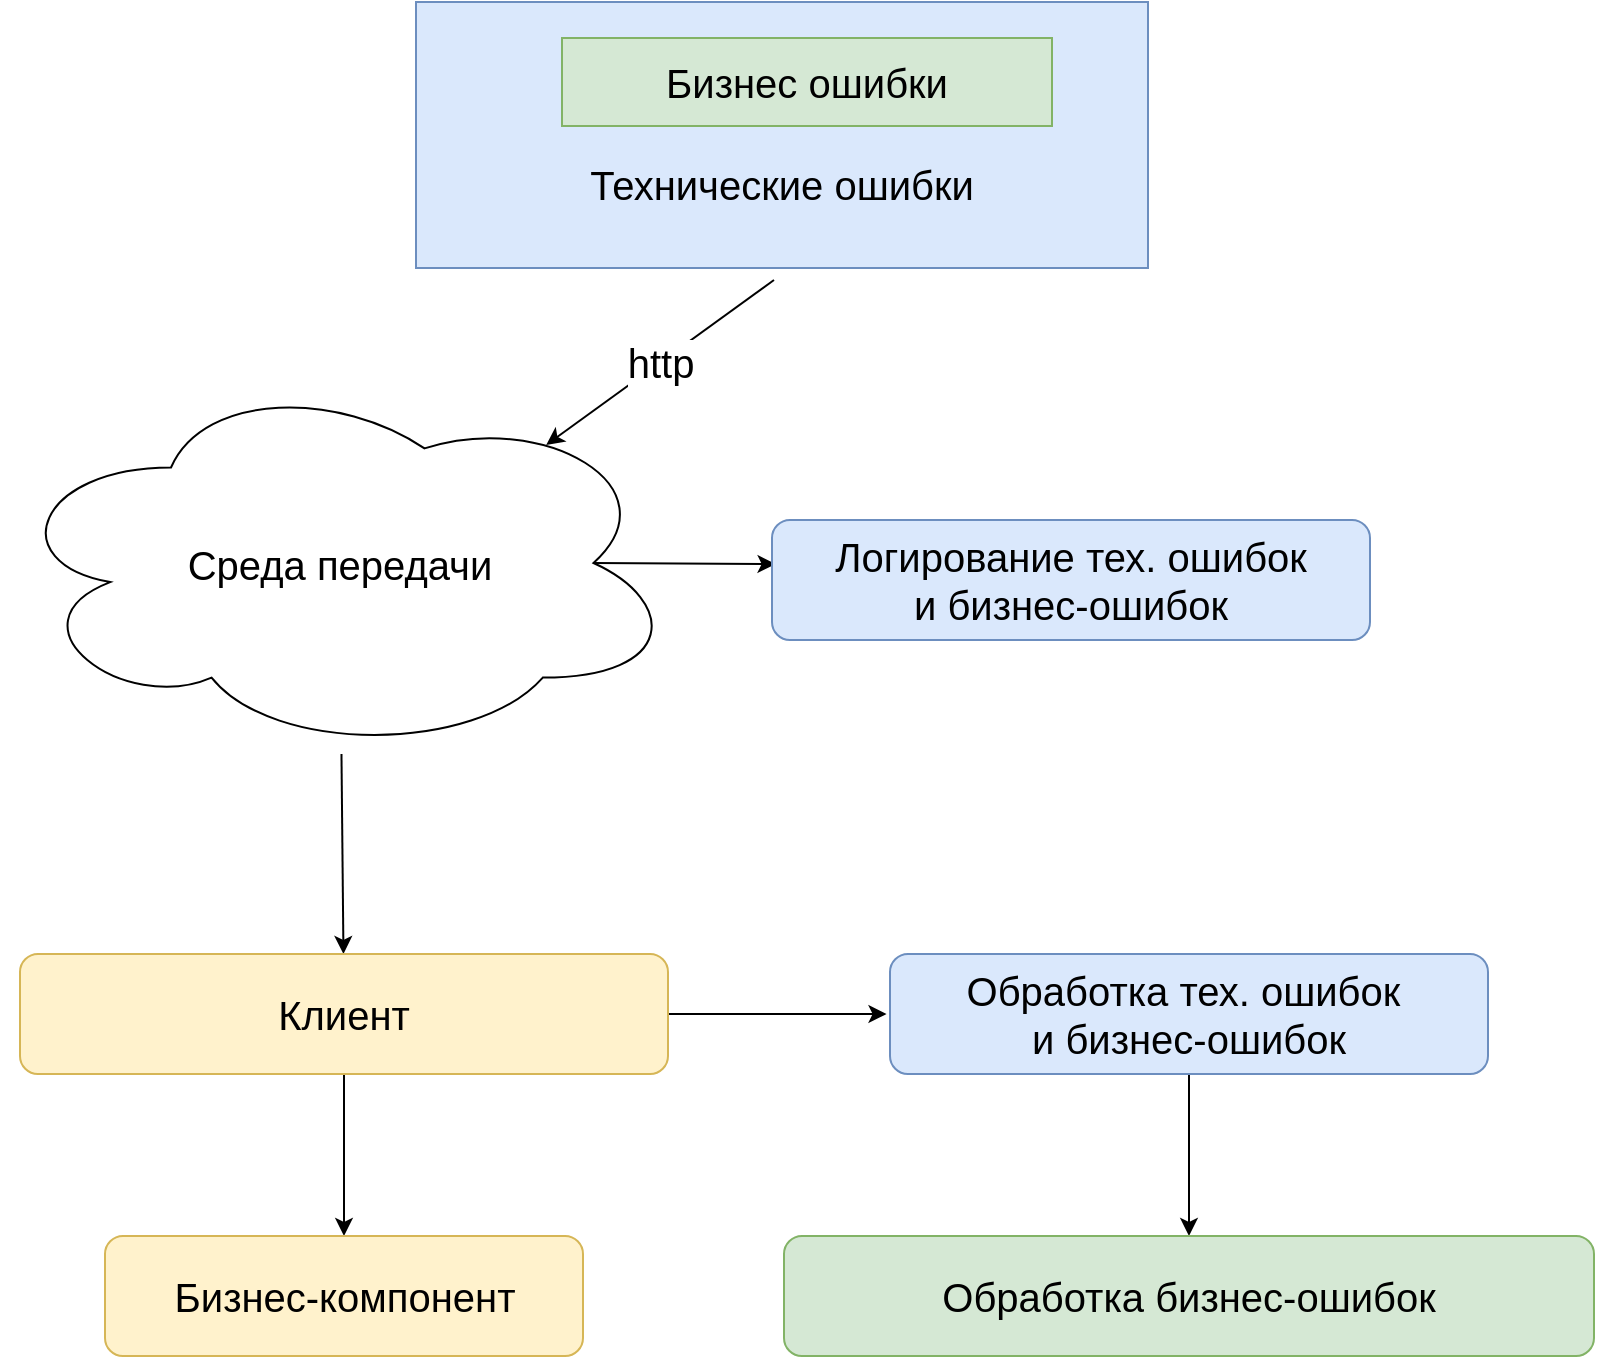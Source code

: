 <mxfile version="20.8.5" type="device"><diagram id="7eez75AojUg6HzmZ4dDH" name="Страница 1"><mxGraphModel dx="2794" dy="1285" grid="0" gridSize="10" guides="1" tooltips="1" connect="1" arrows="1" fold="1" page="0" pageScale="1" pageWidth="827" pageHeight="1169" math="0" shadow="0"><root><mxCell id="0"/><mxCell id="1" parent="0"/><mxCell id="appE9Vrpf7Btze7i0JB1-2" value="&lt;br&gt;&lt;br&gt;Технические ошибки" style="rounded=0;whiteSpace=wrap;html=1;fillColor=#dae8fc;strokeColor=#6c8ebf;fontSize=20;" vertex="1" parent="1"><mxGeometry x="28" y="108" width="366" height="133" as="geometry"/></mxCell><mxCell id="appE9Vrpf7Btze7i0JB1-1" value="Бизнес ошибки" style="rounded=0;whiteSpace=wrap;html=1;fillColor=#d5e8d4;strokeColor=#82b366;fontSize=20;" vertex="1" parent="1"><mxGeometry x="101" y="126" width="245" height="44" as="geometry"/></mxCell><mxCell id="appE9Vrpf7Btze7i0JB1-5" value="http" style="edgeStyle=none;rounded=0;orthogonalLoop=1;jettySize=auto;html=1;entryX=0.805;entryY=0.191;entryDx=0;entryDy=0;entryPerimeter=0;fontSize=20;" edge="1" parent="1" target="appE9Vrpf7Btze7i0JB1-3"><mxGeometry relative="1" as="geometry"><mxPoint x="207" y="247" as="sourcePoint"/></mxGeometry></mxCell><mxCell id="appE9Vrpf7Btze7i0JB1-8" style="edgeStyle=none;rounded=0;orthogonalLoop=1;jettySize=auto;html=1;entryX=0.006;entryY=0.367;entryDx=0;entryDy=0;entryPerimeter=0;fontSize=20;exitX=0.875;exitY=0.5;exitDx=0;exitDy=0;exitPerimeter=0;" edge="1" parent="1" source="appE9Vrpf7Btze7i0JB1-3" target="appE9Vrpf7Btze7i0JB1-6"><mxGeometry relative="1" as="geometry"/></mxCell><mxCell id="appE9Vrpf7Btze7i0JB1-10" style="edgeStyle=none;rounded=0;orthogonalLoop=1;jettySize=auto;html=1;fontSize=20;" edge="1" parent="1" source="appE9Vrpf7Btze7i0JB1-3" target="appE9Vrpf7Btze7i0JB1-9"><mxGeometry relative="1" as="geometry"/></mxCell><mxCell id="appE9Vrpf7Btze7i0JB1-3" value="Среда передачи" style="ellipse;shape=cloud;whiteSpace=wrap;html=1;fontSize=20;" vertex="1" parent="1"><mxGeometry x="-179" y="293" width="338" height="191" as="geometry"/></mxCell><mxCell id="appE9Vrpf7Btze7i0JB1-6" value="Логирование тех. ошибок&lt;br&gt;и бизнес-ошибок" style="rounded=1;whiteSpace=wrap;html=1;fontSize=20;fillColor=#dae8fc;strokeColor=#6c8ebf;" vertex="1" parent="1"><mxGeometry x="206" y="367" width="299" height="60" as="geometry"/></mxCell><mxCell id="appE9Vrpf7Btze7i0JB1-13" style="edgeStyle=none;rounded=0;orthogonalLoop=1;jettySize=auto;html=1;fontSize=20;" edge="1" parent="1" source="appE9Vrpf7Btze7i0JB1-9"><mxGeometry relative="1" as="geometry"><mxPoint x="263.258" y="614" as="targetPoint"/></mxGeometry></mxCell><mxCell id="appE9Vrpf7Btze7i0JB1-16" value="" style="edgeStyle=none;rounded=0;orthogonalLoop=1;jettySize=auto;html=1;fontSize=20;" edge="1" parent="1" source="appE9Vrpf7Btze7i0JB1-9" target="appE9Vrpf7Btze7i0JB1-15"><mxGeometry relative="1" as="geometry"/></mxCell><mxCell id="appE9Vrpf7Btze7i0JB1-9" value="Клиент" style="rounded=1;whiteSpace=wrap;html=1;fontSize=20;fillColor=#fff2cc;strokeColor=#d6b656;" vertex="1" parent="1"><mxGeometry x="-170" y="584" width="324" height="60" as="geometry"/></mxCell><mxCell id="appE9Vrpf7Btze7i0JB1-20" style="edgeStyle=none;rounded=0;orthogonalLoop=1;jettySize=auto;html=1;fontSize=20;" edge="1" parent="1" source="appE9Vrpf7Btze7i0JB1-12" target="appE9Vrpf7Btze7i0JB1-17"><mxGeometry relative="1" as="geometry"/></mxCell><mxCell id="appE9Vrpf7Btze7i0JB1-12" value="Обработка тех. ошибок&amp;nbsp;&lt;br&gt;и бизнес-ошибок" style="rounded=1;whiteSpace=wrap;html=1;fontSize=20;fillColor=#dae8fc;strokeColor=#6c8ebf;" vertex="1" parent="1"><mxGeometry x="265" y="584" width="299" height="60" as="geometry"/></mxCell><mxCell id="appE9Vrpf7Btze7i0JB1-15" value="Бизнес-компонент" style="whiteSpace=wrap;html=1;fontSize=20;fillColor=#fff2cc;strokeColor=#d6b656;rounded=1;" vertex="1" parent="1"><mxGeometry x="-127.5" y="725" width="239" height="60" as="geometry"/></mxCell><mxCell id="appE9Vrpf7Btze7i0JB1-17" value="Обработка бизнес-ошибок" style="whiteSpace=wrap;html=1;fontSize=20;fillColor=#d5e8d4;strokeColor=#82b366;rounded=1;" vertex="1" parent="1"><mxGeometry x="212" y="725" width="405" height="60" as="geometry"/></mxCell></root></mxGraphModel></diagram></mxfile>